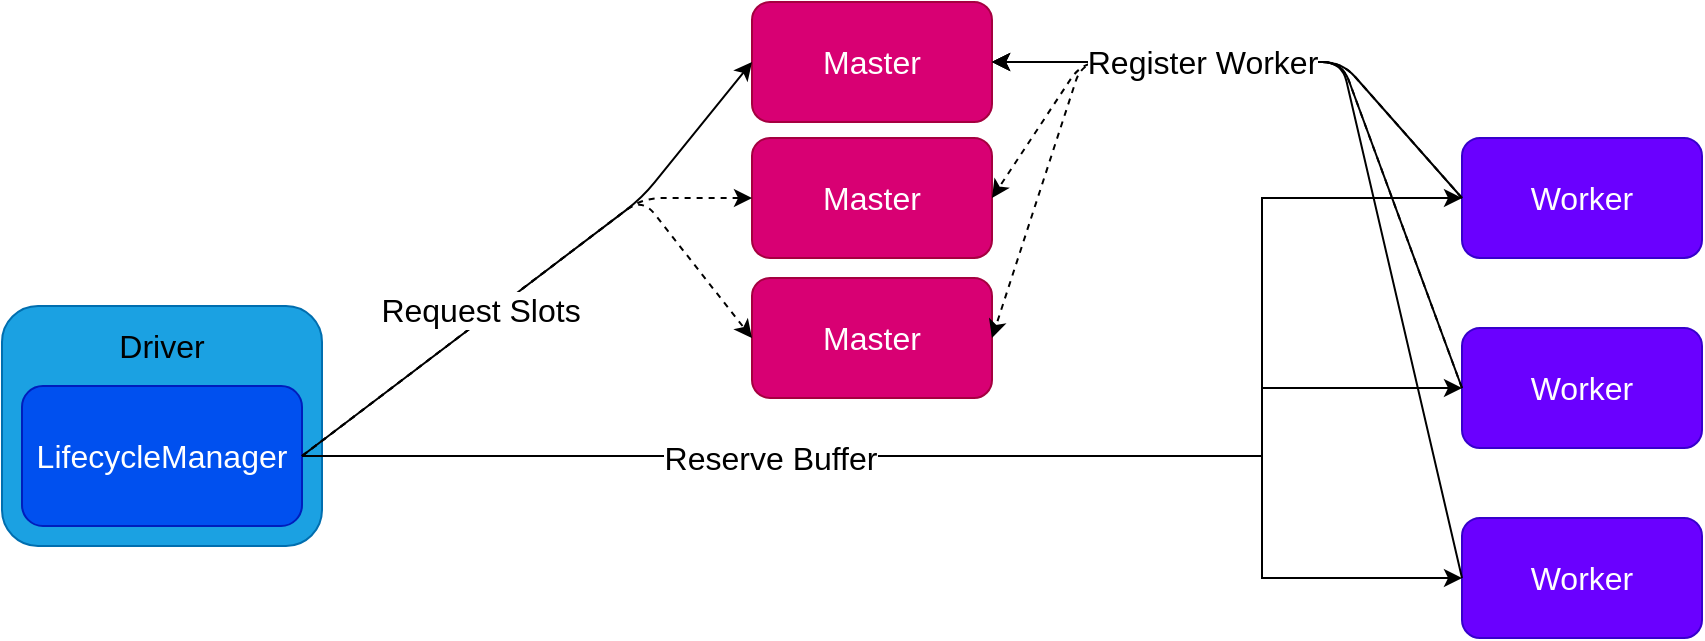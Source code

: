 <mxfile version="14.7.4" type="embed"><diagram id="URR7YQvQGdRn0lYa1I5d" name="第 1 页"><mxGraphModel dx="926" dy="813" grid="1" gridSize="10" guides="1" tooltips="1" connect="1" arrows="1" fold="1" page="1" pageScale="1" pageWidth="1169" pageHeight="827" math="0" shadow="0"><root><mxCell id="0"/><mxCell id="1" parent="0"/><mxCell id="x7qfSwk5-a6ss3x7IaJ3-1" value="&lt;font style=&quot;font-size: 16px&quot;&gt;Master&lt;/font&gt;" style="rounded=1;whiteSpace=wrap;html=1;fillColor=#d80073;strokeColor=#A50040;fontColor=#ffffff;" parent="1" vertex="1"><mxGeometry x="534" y="255" width="120" height="60" as="geometry"/></mxCell><mxCell id="x7qfSwk5-a6ss3x7IaJ3-2" value="&lt;font style=&quot;font-size: 16px&quot;&gt;Worker&lt;/font&gt;" style="rounded=1;whiteSpace=wrap;html=1;fillColor=#6a00ff;strokeColor=#3700CC;fontColor=#ffffff;" parent="1" vertex="1"><mxGeometry x="889" y="323" width="120" height="60" as="geometry"/></mxCell><mxCell id="x7qfSwk5-a6ss3x7IaJ3-3" value="" style="rounded=1;whiteSpace=wrap;html=1;fillColor=#1ba1e2;strokeColor=#006EAF;fontColor=#ffffff;" parent="1" vertex="1"><mxGeometry x="159" y="407" width="160" height="120" as="geometry"/></mxCell><mxCell id="x7qfSwk5-a6ss3x7IaJ3-6" value="&lt;font style=&quot;font-size: 16px&quot;&gt;Driver&lt;/font&gt;" style="text;html=1;strokeColor=none;fillColor=none;align=center;verticalAlign=middle;whiteSpace=wrap;rounded=0;" parent="1" vertex="1"><mxGeometry x="209" y="417" width="60" height="20" as="geometry"/></mxCell><mxCell id="x7qfSwk5-a6ss3x7IaJ3-35" style="edgeStyle=orthogonalEdgeStyle;rounded=0;orthogonalLoop=1;jettySize=auto;html=1;exitX=1;exitY=0.5;exitDx=0;exitDy=0;entryX=0;entryY=0.5;entryDx=0;entryDy=0;" parent="1" source="x7qfSwk5-a6ss3x7IaJ3-7" target="x7qfSwk5-a6ss3x7IaJ3-2" edge="1"><mxGeometry relative="1" as="geometry"><Array as="points"><mxPoint x="789" y="482"/><mxPoint x="789" y="353"/></Array></mxGeometry></mxCell><mxCell id="x7qfSwk5-a6ss3x7IaJ3-7" value="&lt;font style=&quot;font-size: 16px&quot;&gt;LifecycleManager&lt;/font&gt;" style="rounded=1;whiteSpace=wrap;html=1;fillColor=#0050ef;strokeColor=#001DBC;fontColor=#ffffff;" parent="1" vertex="1"><mxGeometry x="169" y="447" width="140" height="70" as="geometry"/></mxCell><mxCell id="x7qfSwk5-a6ss3x7IaJ3-10" value="&lt;font style=&quot;font-size: 16px&quot;&gt;Master&lt;/font&gt;" style="rounded=1;whiteSpace=wrap;html=1;fillColor=#d80073;strokeColor=#A50040;fontColor=#ffffff;" parent="1" vertex="1"><mxGeometry x="534" y="323" width="120" height="60" as="geometry"/></mxCell><mxCell id="x7qfSwk5-a6ss3x7IaJ3-14" value="" style="endArrow=classic;html=1;exitX=1;exitY=0.5;exitDx=0;exitDy=0;entryX=0;entryY=0.5;entryDx=0;entryDy=0;" parent="1" source="x7qfSwk5-a6ss3x7IaJ3-7" target="x7qfSwk5-a6ss3x7IaJ3-1" edge="1"><mxGeometry width="50" height="50" relative="1" as="geometry"><mxPoint x="409" y="427" as="sourcePoint"/><mxPoint x="459" y="377" as="targetPoint"/><Array as="points"><mxPoint x="479" y="353"/></Array></mxGeometry></mxCell><mxCell id="x7qfSwk5-a6ss3x7IaJ3-18" value="" style="endArrow=classic;html=1;exitX=1;exitY=0.5;exitDx=0;exitDy=0;entryX=0;entryY=0.5;entryDx=0;entryDy=0;dashed=1;" parent="1" source="x7qfSwk5-a6ss3x7IaJ3-7" target="x7qfSwk5-a6ss3x7IaJ3-10" edge="1"><mxGeometry width="50" height="50" relative="1" as="geometry"><mxPoint x="319" y="492" as="sourcePoint"/><mxPoint x="544" y="297" as="targetPoint"/><Array as="points"><mxPoint x="479" y="353"/></Array></mxGeometry></mxCell><mxCell id="x7qfSwk5-a6ss3x7IaJ3-19" value="&lt;font style=&quot;font-size: 16px&quot;&gt;Master&lt;/font&gt;" style="rounded=1;whiteSpace=wrap;html=1;fillColor=#d80073;strokeColor=#A50040;fontColor=#ffffff;" parent="1" vertex="1"><mxGeometry x="534" y="393" width="120" height="60" as="geometry"/></mxCell><mxCell id="x7qfSwk5-a6ss3x7IaJ3-21" value="" style="endArrow=classic;html=1;exitX=1;exitY=0.5;exitDx=0;exitDy=0;entryX=0;entryY=0.5;entryDx=0;entryDy=0;dashed=1;" parent="1" source="x7qfSwk5-a6ss3x7IaJ3-7" target="x7qfSwk5-a6ss3x7IaJ3-19" edge="1"><mxGeometry width="50" height="50" relative="1" as="geometry"><mxPoint x="319" y="492" as="sourcePoint"/><mxPoint x="544" y="363" as="targetPoint"/><Array as="points"><mxPoint x="479" y="353"/></Array></mxGeometry></mxCell><mxCell id="x7qfSwk5-a6ss3x7IaJ3-22" value="&lt;font style=&quot;font-size: 16px&quot;&gt;Request Slots&lt;/font&gt;" style="edgeLabel;html=1;align=center;verticalAlign=middle;resizable=0;points=[];" parent="x7qfSwk5-a6ss3x7IaJ3-21" vertex="1" connectable="0"><mxGeometry x="-0.421" y="-4" relative="1" as="geometry"><mxPoint x="17" y="-24" as="offset"/></mxGeometry></mxCell><mxCell id="x7qfSwk5-a6ss3x7IaJ3-23" value="&lt;font style=&quot;font-size: 16px&quot;&gt;Worker&lt;/font&gt;" style="rounded=1;whiteSpace=wrap;html=1;fillColor=#6a00ff;strokeColor=#3700CC;fontColor=#ffffff;" parent="1" vertex="1"><mxGeometry x="889" y="418" width="120" height="60" as="geometry"/></mxCell><mxCell id="x7qfSwk5-a6ss3x7IaJ3-25" value="&lt;font style=&quot;font-size: 16px&quot;&gt;Worker&lt;/font&gt;" style="rounded=1;whiteSpace=wrap;html=1;fillColor=#6a00ff;strokeColor=#3700CC;fontColor=#ffffff;" parent="1" vertex="1"><mxGeometry x="889" y="513" width="120" height="60" as="geometry"/></mxCell><mxCell id="x7qfSwk5-a6ss3x7IaJ3-27" value="" style="endArrow=classic;html=1;entryX=1;entryY=0.5;entryDx=0;entryDy=0;exitX=0;exitY=0.5;exitDx=0;exitDy=0;" parent="1" source="x7qfSwk5-a6ss3x7IaJ3-2" target="x7qfSwk5-a6ss3x7IaJ3-1" edge="1"><mxGeometry width="50" height="50" relative="1" as="geometry"><mxPoint x="749" y="393" as="sourcePoint"/><mxPoint x="799" y="343" as="targetPoint"/><Array as="points"><mxPoint x="829" y="285"/></Array></mxGeometry></mxCell><mxCell id="x7qfSwk5-a6ss3x7IaJ3-28" value="" style="endArrow=classic;html=1;entryX=1;entryY=0.5;entryDx=0;entryDy=0;exitX=0;exitY=0.5;exitDx=0;exitDy=0;" parent="1" source="x7qfSwk5-a6ss3x7IaJ3-23" target="x7qfSwk5-a6ss3x7IaJ3-1" edge="1"><mxGeometry width="50" height="50" relative="1" as="geometry"><mxPoint x="899" y="268" as="sourcePoint"/><mxPoint x="664" y="295" as="targetPoint"/><Array as="points"><mxPoint x="829" y="285"/></Array></mxGeometry></mxCell><mxCell id="x7qfSwk5-a6ss3x7IaJ3-29" value="" style="endArrow=classic;html=1;entryX=1;entryY=0.5;entryDx=0;entryDy=0;exitX=0;exitY=0.5;exitDx=0;exitDy=0;" parent="1" source="x7qfSwk5-a6ss3x7IaJ3-25" target="x7qfSwk5-a6ss3x7IaJ3-1" edge="1"><mxGeometry width="50" height="50" relative="1" as="geometry"><mxPoint x="899" y="363" as="sourcePoint"/><mxPoint x="664" y="295" as="targetPoint"/><Array as="points"><mxPoint x="829" y="285"/></Array></mxGeometry></mxCell><mxCell id="x7qfSwk5-a6ss3x7IaJ3-31" value="" style="endArrow=classic;html=1;entryX=1;entryY=0.5;entryDx=0;entryDy=0;exitX=0;exitY=0.5;exitDx=0;exitDy=0;dashed=1;" parent="1" target="x7qfSwk5-a6ss3x7IaJ3-10" edge="1"><mxGeometry width="50" height="50" relative="1" as="geometry"><mxPoint x="889" y="353" as="sourcePoint"/><mxPoint x="654" y="285" as="targetPoint"/><Array as="points"><mxPoint x="829" y="285"/><mxPoint x="699" y="285"/></Array></mxGeometry></mxCell><mxCell id="x7qfSwk5-a6ss3x7IaJ3-32" value="" style="endArrow=classic;html=1;entryX=1;entryY=0.5;entryDx=0;entryDy=0;exitX=0;exitY=0.5;exitDx=0;exitDy=0;dashed=1;" parent="1" target="x7qfSwk5-a6ss3x7IaJ3-19" edge="1"><mxGeometry width="50" height="50" relative="1" as="geometry"><mxPoint x="889" y="448" as="sourcePoint"/><mxPoint x="654" y="285" as="targetPoint"/><Array as="points"><mxPoint x="829" y="285"/><mxPoint x="699" y="285"/></Array></mxGeometry></mxCell><mxCell id="x7qfSwk5-a6ss3x7IaJ3-33" value="&lt;font style=&quot;font-size: 16px&quot;&gt;Register Worker&lt;/font&gt;" style="edgeLabel;html=1;align=center;verticalAlign=middle;resizable=0;points=[];" parent="x7qfSwk5-a6ss3x7IaJ3-32" vertex="1" connectable="0"><mxGeometry x="0.157" y="2" relative="1" as="geometry"><mxPoint x="16" y="-2" as="offset"/></mxGeometry></mxCell><mxCell id="x7qfSwk5-a6ss3x7IaJ3-37" style="edgeStyle=orthogonalEdgeStyle;rounded=0;orthogonalLoop=1;jettySize=auto;html=1;exitX=1;exitY=0.5;exitDx=0;exitDy=0;entryX=0;entryY=0.5;entryDx=0;entryDy=0;" parent="1" target="x7qfSwk5-a6ss3x7IaJ3-23" edge="1"><mxGeometry relative="1" as="geometry"><mxPoint x="309" y="482" as="sourcePoint"/><mxPoint x="889" y="353" as="targetPoint"/><Array as="points"><mxPoint x="789" y="482"/><mxPoint x="789" y="448"/></Array></mxGeometry></mxCell><mxCell id="x7qfSwk5-a6ss3x7IaJ3-38" style="edgeStyle=orthogonalEdgeStyle;rounded=0;orthogonalLoop=1;jettySize=auto;html=1;exitX=1;exitY=0.5;exitDx=0;exitDy=0;entryX=0;entryY=0.5;entryDx=0;entryDy=0;" parent="1" target="x7qfSwk5-a6ss3x7IaJ3-25" edge="1"><mxGeometry relative="1" as="geometry"><mxPoint x="309" y="482" as="sourcePoint"/><mxPoint x="859" y="543" as="targetPoint"/><Array as="points"><mxPoint x="789" y="482"/><mxPoint x="789" y="543"/></Array></mxGeometry></mxCell><mxCell id="x7qfSwk5-a6ss3x7IaJ3-39" value="&lt;font style=&quot;font-size: 16px&quot;&gt;Reserve Buffer&lt;/font&gt;" style="edgeLabel;html=1;align=center;verticalAlign=middle;resizable=0;points=[];" parent="x7qfSwk5-a6ss3x7IaJ3-38" vertex="1" connectable="0"><mxGeometry x="-0.27" y="-1" relative="1" as="geometry"><mxPoint as="offset"/></mxGeometry></mxCell></root></mxGraphModel></diagram></mxfile>
